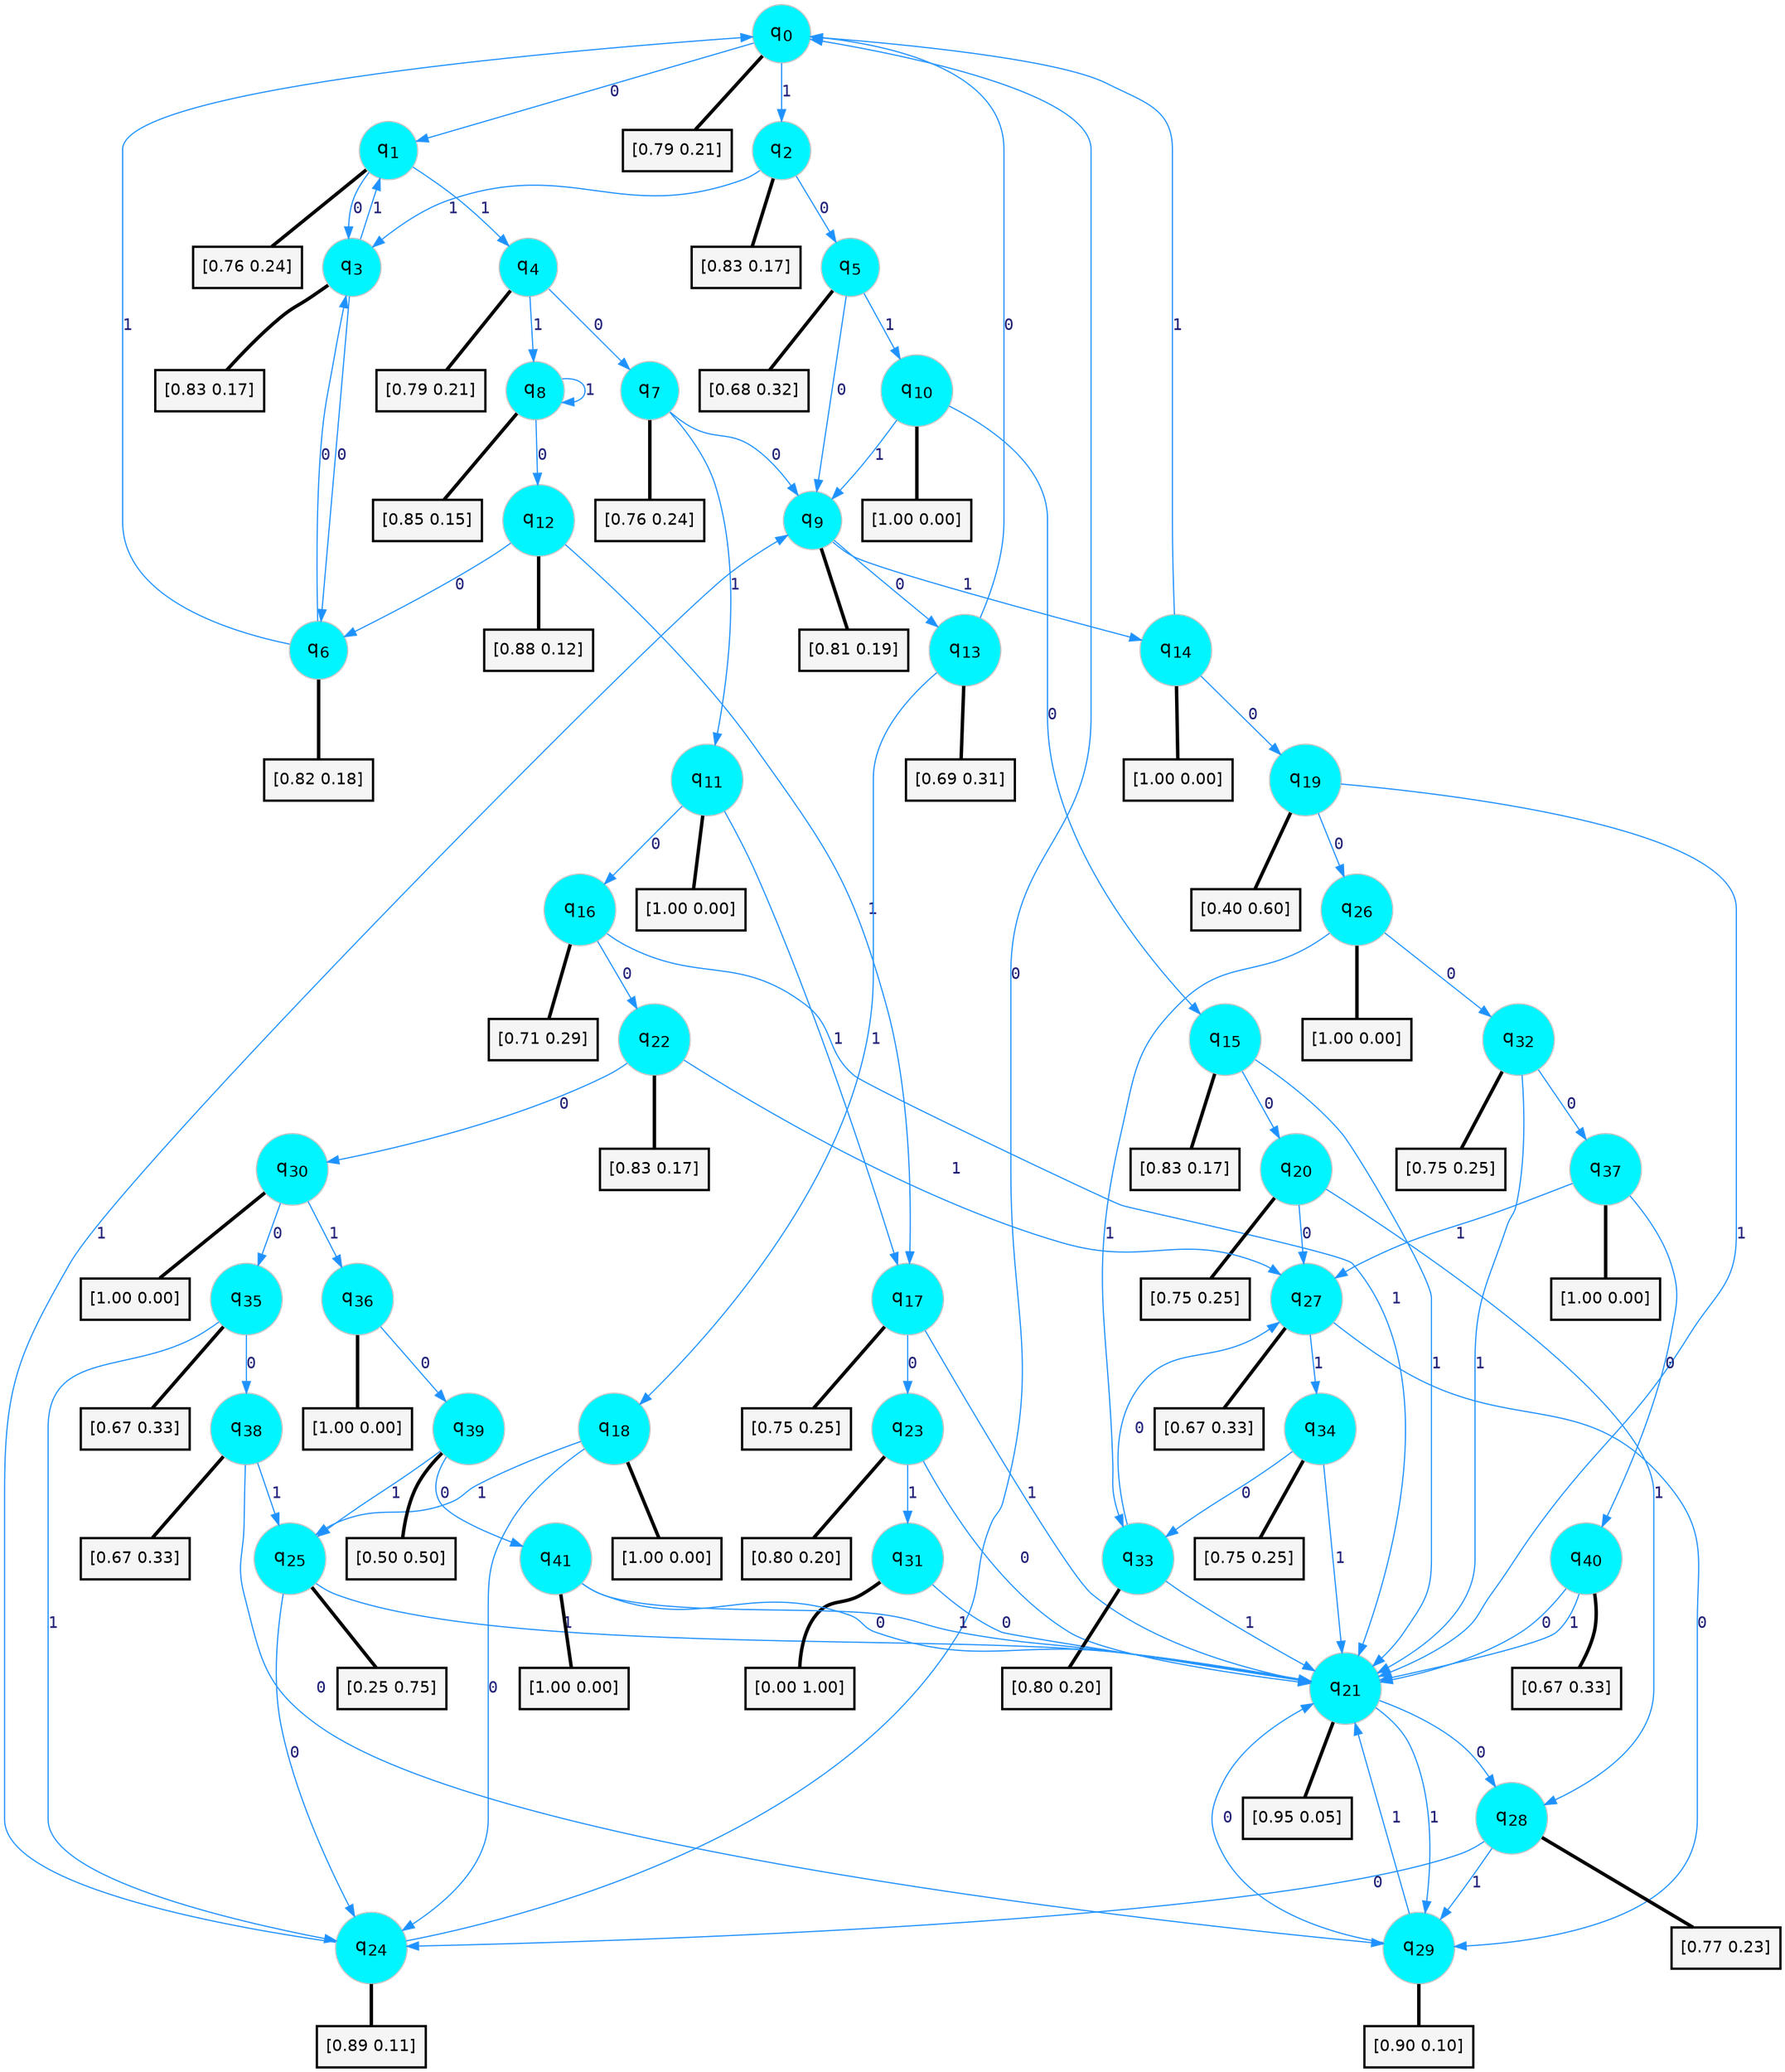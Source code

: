 digraph G {
graph [
bgcolor=transparent, dpi=300, rankdir=TD, size="40,25"];
node [
color=gray, fillcolor=turquoise1, fontcolor=black, fontname=Helvetica, fontsize=16, fontweight=bold, shape=circle, style=filled];
edge [
arrowsize=1, color=dodgerblue1, fontcolor=midnightblue, fontname=courier, fontweight=bold, penwidth=1, style=solid, weight=20];
0[label=<q<SUB>0</SUB>>];
1[label=<q<SUB>1</SUB>>];
2[label=<q<SUB>2</SUB>>];
3[label=<q<SUB>3</SUB>>];
4[label=<q<SUB>4</SUB>>];
5[label=<q<SUB>5</SUB>>];
6[label=<q<SUB>6</SUB>>];
7[label=<q<SUB>7</SUB>>];
8[label=<q<SUB>8</SUB>>];
9[label=<q<SUB>9</SUB>>];
10[label=<q<SUB>10</SUB>>];
11[label=<q<SUB>11</SUB>>];
12[label=<q<SUB>12</SUB>>];
13[label=<q<SUB>13</SUB>>];
14[label=<q<SUB>14</SUB>>];
15[label=<q<SUB>15</SUB>>];
16[label=<q<SUB>16</SUB>>];
17[label=<q<SUB>17</SUB>>];
18[label=<q<SUB>18</SUB>>];
19[label=<q<SUB>19</SUB>>];
20[label=<q<SUB>20</SUB>>];
21[label=<q<SUB>21</SUB>>];
22[label=<q<SUB>22</SUB>>];
23[label=<q<SUB>23</SUB>>];
24[label=<q<SUB>24</SUB>>];
25[label=<q<SUB>25</SUB>>];
26[label=<q<SUB>26</SUB>>];
27[label=<q<SUB>27</SUB>>];
28[label=<q<SUB>28</SUB>>];
29[label=<q<SUB>29</SUB>>];
30[label=<q<SUB>30</SUB>>];
31[label=<q<SUB>31</SUB>>];
32[label=<q<SUB>32</SUB>>];
33[label=<q<SUB>33</SUB>>];
34[label=<q<SUB>34</SUB>>];
35[label=<q<SUB>35</SUB>>];
36[label=<q<SUB>36</SUB>>];
37[label=<q<SUB>37</SUB>>];
38[label=<q<SUB>38</SUB>>];
39[label=<q<SUB>39</SUB>>];
40[label=<q<SUB>40</SUB>>];
41[label=<q<SUB>41</SUB>>];
42[label="[0.79 0.21]", shape=box,fontcolor=black, fontname=Helvetica, fontsize=14, penwidth=2, fillcolor=whitesmoke,color=black];
43[label="[0.76 0.24]", shape=box,fontcolor=black, fontname=Helvetica, fontsize=14, penwidth=2, fillcolor=whitesmoke,color=black];
44[label="[0.83 0.17]", shape=box,fontcolor=black, fontname=Helvetica, fontsize=14, penwidth=2, fillcolor=whitesmoke,color=black];
45[label="[0.83 0.17]", shape=box,fontcolor=black, fontname=Helvetica, fontsize=14, penwidth=2, fillcolor=whitesmoke,color=black];
46[label="[0.79 0.21]", shape=box,fontcolor=black, fontname=Helvetica, fontsize=14, penwidth=2, fillcolor=whitesmoke,color=black];
47[label="[0.68 0.32]", shape=box,fontcolor=black, fontname=Helvetica, fontsize=14, penwidth=2, fillcolor=whitesmoke,color=black];
48[label="[0.82 0.18]", shape=box,fontcolor=black, fontname=Helvetica, fontsize=14, penwidth=2, fillcolor=whitesmoke,color=black];
49[label="[0.76 0.24]", shape=box,fontcolor=black, fontname=Helvetica, fontsize=14, penwidth=2, fillcolor=whitesmoke,color=black];
50[label="[0.85 0.15]", shape=box,fontcolor=black, fontname=Helvetica, fontsize=14, penwidth=2, fillcolor=whitesmoke,color=black];
51[label="[0.81 0.19]", shape=box,fontcolor=black, fontname=Helvetica, fontsize=14, penwidth=2, fillcolor=whitesmoke,color=black];
52[label="[1.00 0.00]", shape=box,fontcolor=black, fontname=Helvetica, fontsize=14, penwidth=2, fillcolor=whitesmoke,color=black];
53[label="[1.00 0.00]", shape=box,fontcolor=black, fontname=Helvetica, fontsize=14, penwidth=2, fillcolor=whitesmoke,color=black];
54[label="[0.88 0.12]", shape=box,fontcolor=black, fontname=Helvetica, fontsize=14, penwidth=2, fillcolor=whitesmoke,color=black];
55[label="[0.69 0.31]", shape=box,fontcolor=black, fontname=Helvetica, fontsize=14, penwidth=2, fillcolor=whitesmoke,color=black];
56[label="[1.00 0.00]", shape=box,fontcolor=black, fontname=Helvetica, fontsize=14, penwidth=2, fillcolor=whitesmoke,color=black];
57[label="[0.83 0.17]", shape=box,fontcolor=black, fontname=Helvetica, fontsize=14, penwidth=2, fillcolor=whitesmoke,color=black];
58[label="[0.71 0.29]", shape=box,fontcolor=black, fontname=Helvetica, fontsize=14, penwidth=2, fillcolor=whitesmoke,color=black];
59[label="[0.75 0.25]", shape=box,fontcolor=black, fontname=Helvetica, fontsize=14, penwidth=2, fillcolor=whitesmoke,color=black];
60[label="[1.00 0.00]", shape=box,fontcolor=black, fontname=Helvetica, fontsize=14, penwidth=2, fillcolor=whitesmoke,color=black];
61[label="[0.40 0.60]", shape=box,fontcolor=black, fontname=Helvetica, fontsize=14, penwidth=2, fillcolor=whitesmoke,color=black];
62[label="[0.75 0.25]", shape=box,fontcolor=black, fontname=Helvetica, fontsize=14, penwidth=2, fillcolor=whitesmoke,color=black];
63[label="[0.95 0.05]", shape=box,fontcolor=black, fontname=Helvetica, fontsize=14, penwidth=2, fillcolor=whitesmoke,color=black];
64[label="[0.83 0.17]", shape=box,fontcolor=black, fontname=Helvetica, fontsize=14, penwidth=2, fillcolor=whitesmoke,color=black];
65[label="[0.80 0.20]", shape=box,fontcolor=black, fontname=Helvetica, fontsize=14, penwidth=2, fillcolor=whitesmoke,color=black];
66[label="[0.89 0.11]", shape=box,fontcolor=black, fontname=Helvetica, fontsize=14, penwidth=2, fillcolor=whitesmoke,color=black];
67[label="[0.25 0.75]", shape=box,fontcolor=black, fontname=Helvetica, fontsize=14, penwidth=2, fillcolor=whitesmoke,color=black];
68[label="[1.00 0.00]", shape=box,fontcolor=black, fontname=Helvetica, fontsize=14, penwidth=2, fillcolor=whitesmoke,color=black];
69[label="[0.67 0.33]", shape=box,fontcolor=black, fontname=Helvetica, fontsize=14, penwidth=2, fillcolor=whitesmoke,color=black];
70[label="[0.77 0.23]", shape=box,fontcolor=black, fontname=Helvetica, fontsize=14, penwidth=2, fillcolor=whitesmoke,color=black];
71[label="[0.90 0.10]", shape=box,fontcolor=black, fontname=Helvetica, fontsize=14, penwidth=2, fillcolor=whitesmoke,color=black];
72[label="[1.00 0.00]", shape=box,fontcolor=black, fontname=Helvetica, fontsize=14, penwidth=2, fillcolor=whitesmoke,color=black];
73[label="[0.00 1.00]", shape=box,fontcolor=black, fontname=Helvetica, fontsize=14, penwidth=2, fillcolor=whitesmoke,color=black];
74[label="[0.75 0.25]", shape=box,fontcolor=black, fontname=Helvetica, fontsize=14, penwidth=2, fillcolor=whitesmoke,color=black];
75[label="[0.80 0.20]", shape=box,fontcolor=black, fontname=Helvetica, fontsize=14, penwidth=2, fillcolor=whitesmoke,color=black];
76[label="[0.75 0.25]", shape=box,fontcolor=black, fontname=Helvetica, fontsize=14, penwidth=2, fillcolor=whitesmoke,color=black];
77[label="[0.67 0.33]", shape=box,fontcolor=black, fontname=Helvetica, fontsize=14, penwidth=2, fillcolor=whitesmoke,color=black];
78[label="[1.00 0.00]", shape=box,fontcolor=black, fontname=Helvetica, fontsize=14, penwidth=2, fillcolor=whitesmoke,color=black];
79[label="[1.00 0.00]", shape=box,fontcolor=black, fontname=Helvetica, fontsize=14, penwidth=2, fillcolor=whitesmoke,color=black];
80[label="[0.67 0.33]", shape=box,fontcolor=black, fontname=Helvetica, fontsize=14, penwidth=2, fillcolor=whitesmoke,color=black];
81[label="[0.50 0.50]", shape=box,fontcolor=black, fontname=Helvetica, fontsize=14, penwidth=2, fillcolor=whitesmoke,color=black];
82[label="[0.67 0.33]", shape=box,fontcolor=black, fontname=Helvetica, fontsize=14, penwidth=2, fillcolor=whitesmoke,color=black];
83[label="[1.00 0.00]", shape=box,fontcolor=black, fontname=Helvetica, fontsize=14, penwidth=2, fillcolor=whitesmoke,color=black];
0->1 [label=0];
0->2 [label=1];
0->42 [arrowhead=none, penwidth=3,color=black];
1->3 [label=0];
1->4 [label=1];
1->43 [arrowhead=none, penwidth=3,color=black];
2->5 [label=0];
2->3 [label=1];
2->44 [arrowhead=none, penwidth=3,color=black];
3->6 [label=0];
3->1 [label=1];
3->45 [arrowhead=none, penwidth=3,color=black];
4->7 [label=0];
4->8 [label=1];
4->46 [arrowhead=none, penwidth=3,color=black];
5->9 [label=0];
5->10 [label=1];
5->47 [arrowhead=none, penwidth=3,color=black];
6->3 [label=0];
6->0 [label=1];
6->48 [arrowhead=none, penwidth=3,color=black];
7->9 [label=0];
7->11 [label=1];
7->49 [arrowhead=none, penwidth=3,color=black];
8->12 [label=0];
8->8 [label=1];
8->50 [arrowhead=none, penwidth=3,color=black];
9->13 [label=0];
9->14 [label=1];
9->51 [arrowhead=none, penwidth=3,color=black];
10->15 [label=0];
10->9 [label=1];
10->52 [arrowhead=none, penwidth=3,color=black];
11->16 [label=0];
11->17 [label=1];
11->53 [arrowhead=none, penwidth=3,color=black];
12->6 [label=0];
12->17 [label=1];
12->54 [arrowhead=none, penwidth=3,color=black];
13->0 [label=0];
13->18 [label=1];
13->55 [arrowhead=none, penwidth=3,color=black];
14->19 [label=0];
14->0 [label=1];
14->56 [arrowhead=none, penwidth=3,color=black];
15->20 [label=0];
15->21 [label=1];
15->57 [arrowhead=none, penwidth=3,color=black];
16->22 [label=0];
16->21 [label=1];
16->58 [arrowhead=none, penwidth=3,color=black];
17->23 [label=0];
17->21 [label=1];
17->59 [arrowhead=none, penwidth=3,color=black];
18->24 [label=0];
18->25 [label=1];
18->60 [arrowhead=none, penwidth=3,color=black];
19->26 [label=0];
19->21 [label=1];
19->61 [arrowhead=none, penwidth=3,color=black];
20->27 [label=0];
20->28 [label=1];
20->62 [arrowhead=none, penwidth=3,color=black];
21->28 [label=0];
21->29 [label=1];
21->63 [arrowhead=none, penwidth=3,color=black];
22->30 [label=0];
22->27 [label=1];
22->64 [arrowhead=none, penwidth=3,color=black];
23->21 [label=0];
23->31 [label=1];
23->65 [arrowhead=none, penwidth=3,color=black];
24->0 [label=0];
24->9 [label=1];
24->66 [arrowhead=none, penwidth=3,color=black];
25->24 [label=0];
25->21 [label=1];
25->67 [arrowhead=none, penwidth=3,color=black];
26->32 [label=0];
26->33 [label=1];
26->68 [arrowhead=none, penwidth=3,color=black];
27->29 [label=0];
27->34 [label=1];
27->69 [arrowhead=none, penwidth=3,color=black];
28->24 [label=0];
28->29 [label=1];
28->70 [arrowhead=none, penwidth=3,color=black];
29->21 [label=0];
29->21 [label=1];
29->71 [arrowhead=none, penwidth=3,color=black];
30->35 [label=0];
30->36 [label=1];
30->72 [arrowhead=none, penwidth=3,color=black];
31->21 [label=0];
31->73 [arrowhead=none, penwidth=3,color=black];
32->37 [label=0];
32->21 [label=1];
32->74 [arrowhead=none, penwidth=3,color=black];
33->27 [label=0];
33->21 [label=1];
33->75 [arrowhead=none, penwidth=3,color=black];
34->33 [label=0];
34->21 [label=1];
34->76 [arrowhead=none, penwidth=3,color=black];
35->38 [label=0];
35->24 [label=1];
35->77 [arrowhead=none, penwidth=3,color=black];
36->39 [label=0];
36->78 [arrowhead=none, penwidth=3,color=black];
37->40 [label=0];
37->27 [label=1];
37->79 [arrowhead=none, penwidth=3,color=black];
38->29 [label=0];
38->25 [label=1];
38->80 [arrowhead=none, penwidth=3,color=black];
39->41 [label=0];
39->25 [label=1];
39->81 [arrowhead=none, penwidth=3,color=black];
40->21 [label=0];
40->21 [label=1];
40->82 [arrowhead=none, penwidth=3,color=black];
41->21 [label=0];
41->21 [label=1];
41->83 [arrowhead=none, penwidth=3,color=black];
}
